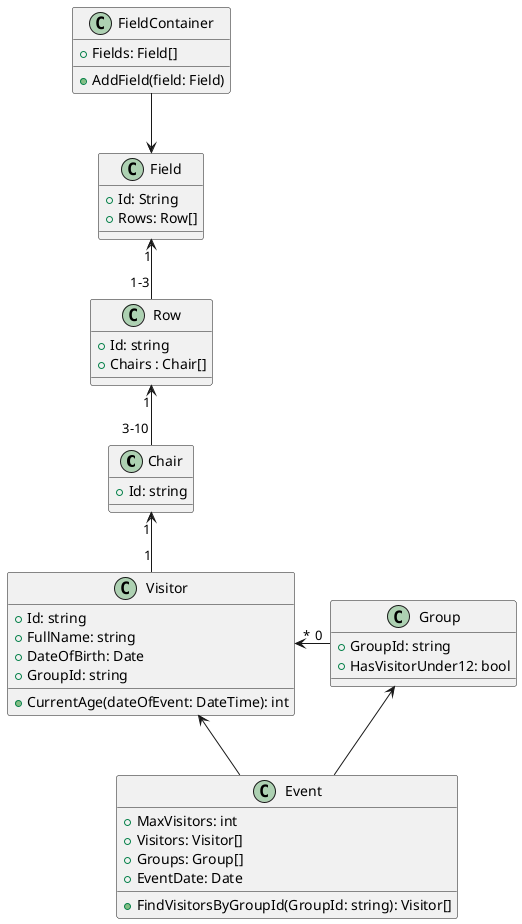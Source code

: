 @startuml
class Chair {
    + Id: string
}

class Row {
    + Id: string
    + Chairs : Chair[]
}

class Field {
    + Id: String
    + Rows: Row[]
}

class FieldContainer {
    + Fields: Field[]
    
    + AddField(field: Field)
}

class Group {
    + GroupId: string
    + HasVisitorUnder12: bool
}

class Visitor {
    + Id: string
    + FullName: string
    + DateOfBirth: Date
    + GroupId: string 
    
    + CurrentAge(dateOfEvent: DateTime): int
}

class Event {
    + MaxVisitors: int
    + Visitors: Visitor[]
    + Groups: Group[] 
    + EventDate: Date
    
    + FindVisitorsByGroupId(GroupId: string): Visitor[]
}

Row "1" <-- "3-10" Chair
Chair "1" <-- "1" Visitor
Group "0" -l-> "*" Visitor
Field "1" <-- "1-3" Row
Event -u-> Visitor
Event -u-> Group
FieldContainer --> Field

@enduml